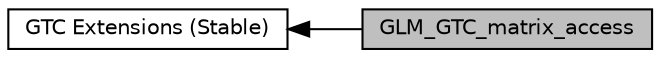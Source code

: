 digraph "GLM_GTC_matrix_access"
{
  edge [fontname="Helvetica",fontsize="10",labelfontname="Helvetica",labelfontsize="10"];
  node [fontname="Helvetica",fontsize="10",shape=record];
  rankdir=LR;
  Node1 [label="GTC Extensions (Stable)",height=0.2,width=0.4,color="black", fillcolor="white", style="filled",URL="$group__gtc.html",tooltip="Functions and types that the GLSL specification doesn&#39;t define, but useful to have for a C++ program..."];
  Node0 [label="GLM_GTC_matrix_access",height=0.2,width=0.4,color="black", fillcolor="grey75", style="filled", fontcolor="black"];
  Node1->Node0 [shape=plaintext, dir="back", style="solid"];
}
